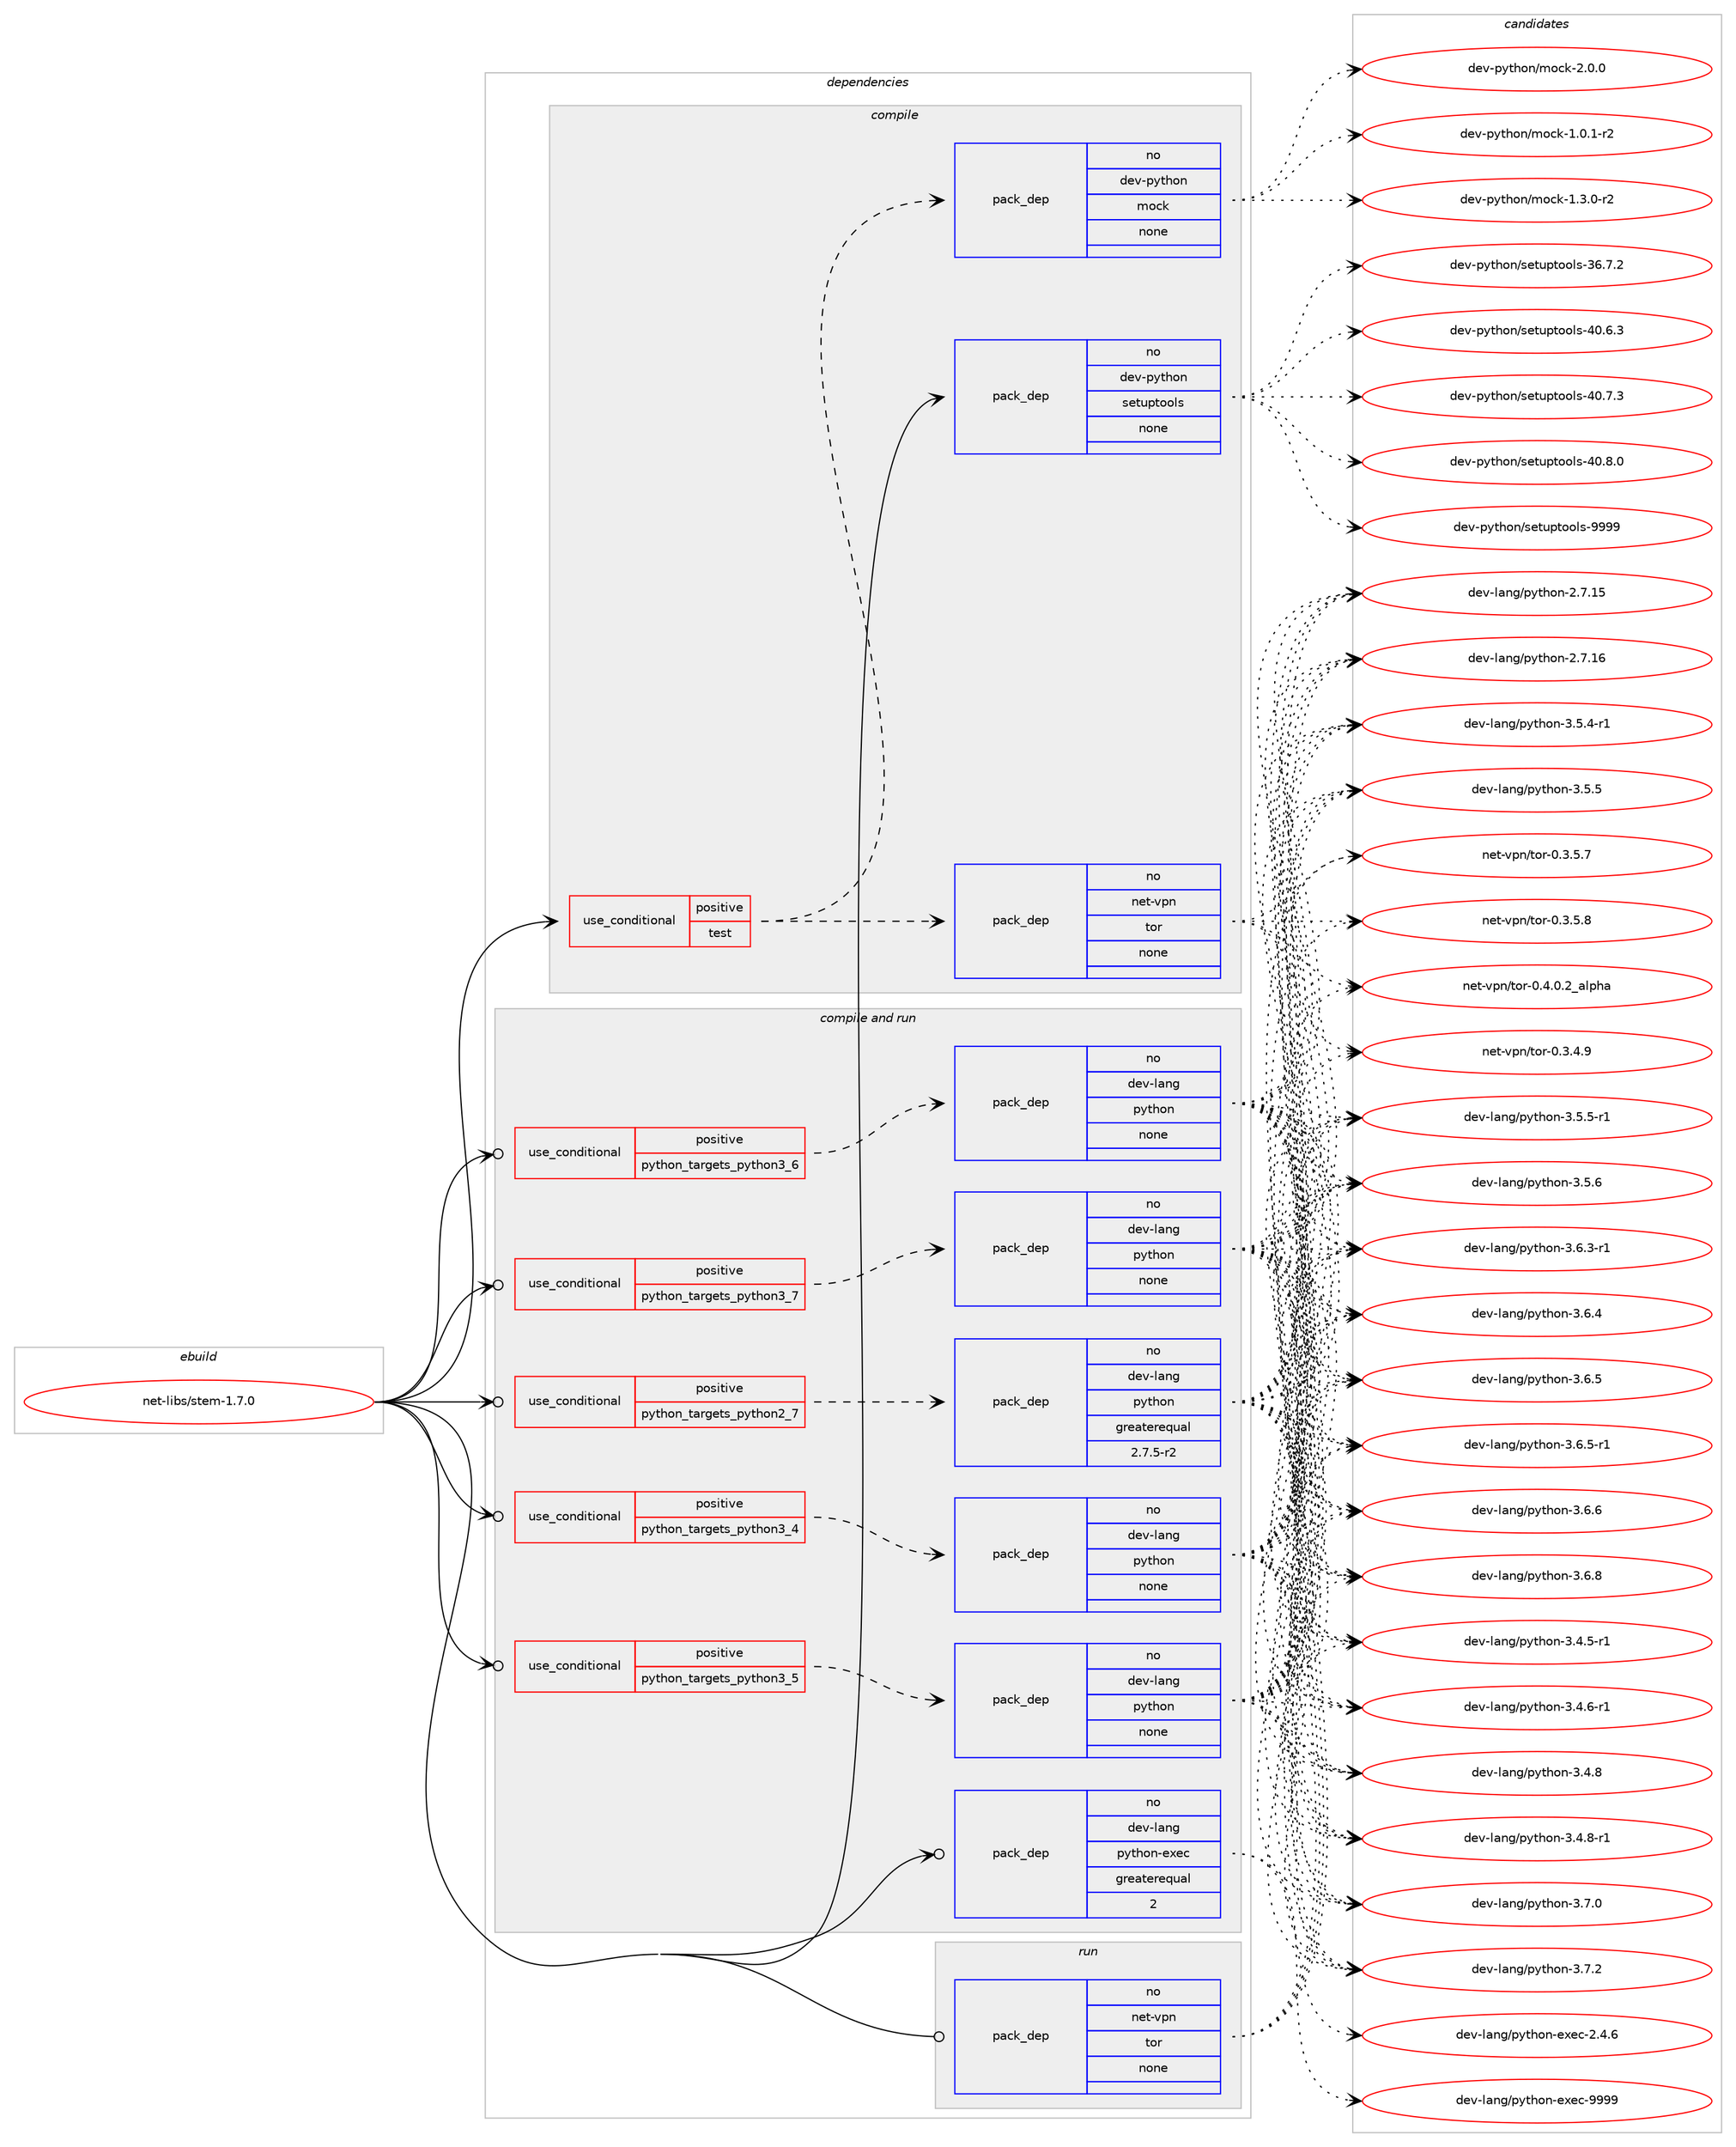 digraph prolog {

# *************
# Graph options
# *************

newrank=true;
concentrate=true;
compound=true;
graph [rankdir=LR,fontname=Helvetica,fontsize=10,ranksep=1.5];#, ranksep=2.5, nodesep=0.2];
edge  [arrowhead=vee];
node  [fontname=Helvetica,fontsize=10];

# **********
# The ebuild
# **********

subgraph cluster_leftcol {
color=gray;
rank=same;
label=<<i>ebuild</i>>;
id [label="net-libs/stem-1.7.0", color=red, width=4, href="../net-libs/stem-1.7.0.svg"];
}

# ****************
# The dependencies
# ****************

subgraph cluster_midcol {
color=gray;
label=<<i>dependencies</i>>;
subgraph cluster_compile {
fillcolor="#eeeeee";
style=filled;
label=<<i>compile</i>>;
subgraph cond446828 {
dependency1662100 [label=<<TABLE BORDER="0" CELLBORDER="1" CELLSPACING="0" CELLPADDING="4"><TR><TD ROWSPAN="3" CELLPADDING="10">use_conditional</TD></TR><TR><TD>positive</TD></TR><TR><TD>test</TD></TR></TABLE>>, shape=none, color=red];
subgraph pack1188277 {
dependency1662101 [label=<<TABLE BORDER="0" CELLBORDER="1" CELLSPACING="0" CELLPADDING="4" WIDTH="220"><TR><TD ROWSPAN="6" CELLPADDING="30">pack_dep</TD></TR><TR><TD WIDTH="110">no</TD></TR><TR><TD>dev-python</TD></TR><TR><TD>mock</TD></TR><TR><TD>none</TD></TR><TR><TD></TD></TR></TABLE>>, shape=none, color=blue];
}
dependency1662100:e -> dependency1662101:w [weight=20,style="dashed",arrowhead="vee"];
subgraph pack1188278 {
dependency1662102 [label=<<TABLE BORDER="0" CELLBORDER="1" CELLSPACING="0" CELLPADDING="4" WIDTH="220"><TR><TD ROWSPAN="6" CELLPADDING="30">pack_dep</TD></TR><TR><TD WIDTH="110">no</TD></TR><TR><TD>net-vpn</TD></TR><TR><TD>tor</TD></TR><TR><TD>none</TD></TR><TR><TD></TD></TR></TABLE>>, shape=none, color=blue];
}
dependency1662100:e -> dependency1662102:w [weight=20,style="dashed",arrowhead="vee"];
}
id:e -> dependency1662100:w [weight=20,style="solid",arrowhead="vee"];
subgraph pack1188279 {
dependency1662103 [label=<<TABLE BORDER="0" CELLBORDER="1" CELLSPACING="0" CELLPADDING="4" WIDTH="220"><TR><TD ROWSPAN="6" CELLPADDING="30">pack_dep</TD></TR><TR><TD WIDTH="110">no</TD></TR><TR><TD>dev-python</TD></TR><TR><TD>setuptools</TD></TR><TR><TD>none</TD></TR><TR><TD></TD></TR></TABLE>>, shape=none, color=blue];
}
id:e -> dependency1662103:w [weight=20,style="solid",arrowhead="vee"];
}
subgraph cluster_compileandrun {
fillcolor="#eeeeee";
style=filled;
label=<<i>compile and run</i>>;
subgraph cond446829 {
dependency1662104 [label=<<TABLE BORDER="0" CELLBORDER="1" CELLSPACING="0" CELLPADDING="4"><TR><TD ROWSPAN="3" CELLPADDING="10">use_conditional</TD></TR><TR><TD>positive</TD></TR><TR><TD>python_targets_python2_7</TD></TR></TABLE>>, shape=none, color=red];
subgraph pack1188280 {
dependency1662105 [label=<<TABLE BORDER="0" CELLBORDER="1" CELLSPACING="0" CELLPADDING="4" WIDTH="220"><TR><TD ROWSPAN="6" CELLPADDING="30">pack_dep</TD></TR><TR><TD WIDTH="110">no</TD></TR><TR><TD>dev-lang</TD></TR><TR><TD>python</TD></TR><TR><TD>greaterequal</TD></TR><TR><TD>2.7.5-r2</TD></TR></TABLE>>, shape=none, color=blue];
}
dependency1662104:e -> dependency1662105:w [weight=20,style="dashed",arrowhead="vee"];
}
id:e -> dependency1662104:w [weight=20,style="solid",arrowhead="odotvee"];
subgraph cond446830 {
dependency1662106 [label=<<TABLE BORDER="0" CELLBORDER="1" CELLSPACING="0" CELLPADDING="4"><TR><TD ROWSPAN="3" CELLPADDING="10">use_conditional</TD></TR><TR><TD>positive</TD></TR><TR><TD>python_targets_python3_4</TD></TR></TABLE>>, shape=none, color=red];
subgraph pack1188281 {
dependency1662107 [label=<<TABLE BORDER="0" CELLBORDER="1" CELLSPACING="0" CELLPADDING="4" WIDTH="220"><TR><TD ROWSPAN="6" CELLPADDING="30">pack_dep</TD></TR><TR><TD WIDTH="110">no</TD></TR><TR><TD>dev-lang</TD></TR><TR><TD>python</TD></TR><TR><TD>none</TD></TR><TR><TD></TD></TR></TABLE>>, shape=none, color=blue];
}
dependency1662106:e -> dependency1662107:w [weight=20,style="dashed",arrowhead="vee"];
}
id:e -> dependency1662106:w [weight=20,style="solid",arrowhead="odotvee"];
subgraph cond446831 {
dependency1662108 [label=<<TABLE BORDER="0" CELLBORDER="1" CELLSPACING="0" CELLPADDING="4"><TR><TD ROWSPAN="3" CELLPADDING="10">use_conditional</TD></TR><TR><TD>positive</TD></TR><TR><TD>python_targets_python3_5</TD></TR></TABLE>>, shape=none, color=red];
subgraph pack1188282 {
dependency1662109 [label=<<TABLE BORDER="0" CELLBORDER="1" CELLSPACING="0" CELLPADDING="4" WIDTH="220"><TR><TD ROWSPAN="6" CELLPADDING="30">pack_dep</TD></TR><TR><TD WIDTH="110">no</TD></TR><TR><TD>dev-lang</TD></TR><TR><TD>python</TD></TR><TR><TD>none</TD></TR><TR><TD></TD></TR></TABLE>>, shape=none, color=blue];
}
dependency1662108:e -> dependency1662109:w [weight=20,style="dashed",arrowhead="vee"];
}
id:e -> dependency1662108:w [weight=20,style="solid",arrowhead="odotvee"];
subgraph cond446832 {
dependency1662110 [label=<<TABLE BORDER="0" CELLBORDER="1" CELLSPACING="0" CELLPADDING="4"><TR><TD ROWSPAN="3" CELLPADDING="10">use_conditional</TD></TR><TR><TD>positive</TD></TR><TR><TD>python_targets_python3_6</TD></TR></TABLE>>, shape=none, color=red];
subgraph pack1188283 {
dependency1662111 [label=<<TABLE BORDER="0" CELLBORDER="1" CELLSPACING="0" CELLPADDING="4" WIDTH="220"><TR><TD ROWSPAN="6" CELLPADDING="30">pack_dep</TD></TR><TR><TD WIDTH="110">no</TD></TR><TR><TD>dev-lang</TD></TR><TR><TD>python</TD></TR><TR><TD>none</TD></TR><TR><TD></TD></TR></TABLE>>, shape=none, color=blue];
}
dependency1662110:e -> dependency1662111:w [weight=20,style="dashed",arrowhead="vee"];
}
id:e -> dependency1662110:w [weight=20,style="solid",arrowhead="odotvee"];
subgraph cond446833 {
dependency1662112 [label=<<TABLE BORDER="0" CELLBORDER="1" CELLSPACING="0" CELLPADDING="4"><TR><TD ROWSPAN="3" CELLPADDING="10">use_conditional</TD></TR><TR><TD>positive</TD></TR><TR><TD>python_targets_python3_7</TD></TR></TABLE>>, shape=none, color=red];
subgraph pack1188284 {
dependency1662113 [label=<<TABLE BORDER="0" CELLBORDER="1" CELLSPACING="0" CELLPADDING="4" WIDTH="220"><TR><TD ROWSPAN="6" CELLPADDING="30">pack_dep</TD></TR><TR><TD WIDTH="110">no</TD></TR><TR><TD>dev-lang</TD></TR><TR><TD>python</TD></TR><TR><TD>none</TD></TR><TR><TD></TD></TR></TABLE>>, shape=none, color=blue];
}
dependency1662112:e -> dependency1662113:w [weight=20,style="dashed",arrowhead="vee"];
}
id:e -> dependency1662112:w [weight=20,style="solid",arrowhead="odotvee"];
subgraph pack1188285 {
dependency1662114 [label=<<TABLE BORDER="0" CELLBORDER="1" CELLSPACING="0" CELLPADDING="4" WIDTH="220"><TR><TD ROWSPAN="6" CELLPADDING="30">pack_dep</TD></TR><TR><TD WIDTH="110">no</TD></TR><TR><TD>dev-lang</TD></TR><TR><TD>python-exec</TD></TR><TR><TD>greaterequal</TD></TR><TR><TD>2</TD></TR></TABLE>>, shape=none, color=blue];
}
id:e -> dependency1662114:w [weight=20,style="solid",arrowhead="odotvee"];
}
subgraph cluster_run {
fillcolor="#eeeeee";
style=filled;
label=<<i>run</i>>;
subgraph pack1188286 {
dependency1662115 [label=<<TABLE BORDER="0" CELLBORDER="1" CELLSPACING="0" CELLPADDING="4" WIDTH="220"><TR><TD ROWSPAN="6" CELLPADDING="30">pack_dep</TD></TR><TR><TD WIDTH="110">no</TD></TR><TR><TD>net-vpn</TD></TR><TR><TD>tor</TD></TR><TR><TD>none</TD></TR><TR><TD></TD></TR></TABLE>>, shape=none, color=blue];
}
id:e -> dependency1662115:w [weight=20,style="solid",arrowhead="odot"];
}
}

# **************
# The candidates
# **************

subgraph cluster_choices {
rank=same;
color=gray;
label=<<i>candidates</i>>;

subgraph choice1188277 {
color=black;
nodesep=1;
choice1001011184511212111610411111047109111991074549464846494511450 [label="dev-python/mock-1.0.1-r2", color=red, width=4,href="../dev-python/mock-1.0.1-r2.svg"];
choice1001011184511212111610411111047109111991074549465146484511450 [label="dev-python/mock-1.3.0-r2", color=red, width=4,href="../dev-python/mock-1.3.0-r2.svg"];
choice100101118451121211161041111104710911199107455046484648 [label="dev-python/mock-2.0.0", color=red, width=4,href="../dev-python/mock-2.0.0.svg"];
dependency1662101:e -> choice1001011184511212111610411111047109111991074549464846494511450:w [style=dotted,weight="100"];
dependency1662101:e -> choice1001011184511212111610411111047109111991074549465146484511450:w [style=dotted,weight="100"];
dependency1662101:e -> choice100101118451121211161041111104710911199107455046484648:w [style=dotted,weight="100"];
}
subgraph choice1188278 {
color=black;
nodesep=1;
choice11010111645118112110471161111144548465146524657 [label="net-vpn/tor-0.3.4.9", color=red, width=4,href="../net-vpn/tor-0.3.4.9.svg"];
choice11010111645118112110471161111144548465146534655 [label="net-vpn/tor-0.3.5.7", color=red, width=4,href="../net-vpn/tor-0.3.5.7.svg"];
choice11010111645118112110471161111144548465146534656 [label="net-vpn/tor-0.3.5.8", color=red, width=4,href="../net-vpn/tor-0.3.5.8.svg"];
choice11010111645118112110471161111144548465246484650959710811210497 [label="net-vpn/tor-0.4.0.2_alpha", color=red, width=4,href="../net-vpn/tor-0.4.0.2_alpha.svg"];
dependency1662102:e -> choice11010111645118112110471161111144548465146524657:w [style=dotted,weight="100"];
dependency1662102:e -> choice11010111645118112110471161111144548465146534655:w [style=dotted,weight="100"];
dependency1662102:e -> choice11010111645118112110471161111144548465146534656:w [style=dotted,weight="100"];
dependency1662102:e -> choice11010111645118112110471161111144548465246484650959710811210497:w [style=dotted,weight="100"];
}
subgraph choice1188279 {
color=black;
nodesep=1;
choice100101118451121211161041111104711510111611711211611111110811545515446554650 [label="dev-python/setuptools-36.7.2", color=red, width=4,href="../dev-python/setuptools-36.7.2.svg"];
choice100101118451121211161041111104711510111611711211611111110811545524846544651 [label="dev-python/setuptools-40.6.3", color=red, width=4,href="../dev-python/setuptools-40.6.3.svg"];
choice100101118451121211161041111104711510111611711211611111110811545524846554651 [label="dev-python/setuptools-40.7.3", color=red, width=4,href="../dev-python/setuptools-40.7.3.svg"];
choice100101118451121211161041111104711510111611711211611111110811545524846564648 [label="dev-python/setuptools-40.8.0", color=red, width=4,href="../dev-python/setuptools-40.8.0.svg"];
choice10010111845112121116104111110471151011161171121161111111081154557575757 [label="dev-python/setuptools-9999", color=red, width=4,href="../dev-python/setuptools-9999.svg"];
dependency1662103:e -> choice100101118451121211161041111104711510111611711211611111110811545515446554650:w [style=dotted,weight="100"];
dependency1662103:e -> choice100101118451121211161041111104711510111611711211611111110811545524846544651:w [style=dotted,weight="100"];
dependency1662103:e -> choice100101118451121211161041111104711510111611711211611111110811545524846554651:w [style=dotted,weight="100"];
dependency1662103:e -> choice100101118451121211161041111104711510111611711211611111110811545524846564648:w [style=dotted,weight="100"];
dependency1662103:e -> choice10010111845112121116104111110471151011161171121161111111081154557575757:w [style=dotted,weight="100"];
}
subgraph choice1188280 {
color=black;
nodesep=1;
choice10010111845108971101034711212111610411111045504655464953 [label="dev-lang/python-2.7.15", color=red, width=4,href="../dev-lang/python-2.7.15.svg"];
choice10010111845108971101034711212111610411111045504655464954 [label="dev-lang/python-2.7.16", color=red, width=4,href="../dev-lang/python-2.7.16.svg"];
choice1001011184510897110103471121211161041111104551465246534511449 [label="dev-lang/python-3.4.5-r1", color=red, width=4,href="../dev-lang/python-3.4.5-r1.svg"];
choice1001011184510897110103471121211161041111104551465246544511449 [label="dev-lang/python-3.4.6-r1", color=red, width=4,href="../dev-lang/python-3.4.6-r1.svg"];
choice100101118451089711010347112121116104111110455146524656 [label="dev-lang/python-3.4.8", color=red, width=4,href="../dev-lang/python-3.4.8.svg"];
choice1001011184510897110103471121211161041111104551465246564511449 [label="dev-lang/python-3.4.8-r1", color=red, width=4,href="../dev-lang/python-3.4.8-r1.svg"];
choice1001011184510897110103471121211161041111104551465346524511449 [label="dev-lang/python-3.5.4-r1", color=red, width=4,href="../dev-lang/python-3.5.4-r1.svg"];
choice100101118451089711010347112121116104111110455146534653 [label="dev-lang/python-3.5.5", color=red, width=4,href="../dev-lang/python-3.5.5.svg"];
choice1001011184510897110103471121211161041111104551465346534511449 [label="dev-lang/python-3.5.5-r1", color=red, width=4,href="../dev-lang/python-3.5.5-r1.svg"];
choice100101118451089711010347112121116104111110455146534654 [label="dev-lang/python-3.5.6", color=red, width=4,href="../dev-lang/python-3.5.6.svg"];
choice1001011184510897110103471121211161041111104551465446514511449 [label="dev-lang/python-3.6.3-r1", color=red, width=4,href="../dev-lang/python-3.6.3-r1.svg"];
choice100101118451089711010347112121116104111110455146544652 [label="dev-lang/python-3.6.4", color=red, width=4,href="../dev-lang/python-3.6.4.svg"];
choice100101118451089711010347112121116104111110455146544653 [label="dev-lang/python-3.6.5", color=red, width=4,href="../dev-lang/python-3.6.5.svg"];
choice1001011184510897110103471121211161041111104551465446534511449 [label="dev-lang/python-3.6.5-r1", color=red, width=4,href="../dev-lang/python-3.6.5-r1.svg"];
choice100101118451089711010347112121116104111110455146544654 [label="dev-lang/python-3.6.6", color=red, width=4,href="../dev-lang/python-3.6.6.svg"];
choice100101118451089711010347112121116104111110455146544656 [label="dev-lang/python-3.6.8", color=red, width=4,href="../dev-lang/python-3.6.8.svg"];
choice100101118451089711010347112121116104111110455146554648 [label="dev-lang/python-3.7.0", color=red, width=4,href="../dev-lang/python-3.7.0.svg"];
choice100101118451089711010347112121116104111110455146554650 [label="dev-lang/python-3.7.2", color=red, width=4,href="../dev-lang/python-3.7.2.svg"];
dependency1662105:e -> choice10010111845108971101034711212111610411111045504655464953:w [style=dotted,weight="100"];
dependency1662105:e -> choice10010111845108971101034711212111610411111045504655464954:w [style=dotted,weight="100"];
dependency1662105:e -> choice1001011184510897110103471121211161041111104551465246534511449:w [style=dotted,weight="100"];
dependency1662105:e -> choice1001011184510897110103471121211161041111104551465246544511449:w [style=dotted,weight="100"];
dependency1662105:e -> choice100101118451089711010347112121116104111110455146524656:w [style=dotted,weight="100"];
dependency1662105:e -> choice1001011184510897110103471121211161041111104551465246564511449:w [style=dotted,weight="100"];
dependency1662105:e -> choice1001011184510897110103471121211161041111104551465346524511449:w [style=dotted,weight="100"];
dependency1662105:e -> choice100101118451089711010347112121116104111110455146534653:w [style=dotted,weight="100"];
dependency1662105:e -> choice1001011184510897110103471121211161041111104551465346534511449:w [style=dotted,weight="100"];
dependency1662105:e -> choice100101118451089711010347112121116104111110455146534654:w [style=dotted,weight="100"];
dependency1662105:e -> choice1001011184510897110103471121211161041111104551465446514511449:w [style=dotted,weight="100"];
dependency1662105:e -> choice100101118451089711010347112121116104111110455146544652:w [style=dotted,weight="100"];
dependency1662105:e -> choice100101118451089711010347112121116104111110455146544653:w [style=dotted,weight="100"];
dependency1662105:e -> choice1001011184510897110103471121211161041111104551465446534511449:w [style=dotted,weight="100"];
dependency1662105:e -> choice100101118451089711010347112121116104111110455146544654:w [style=dotted,weight="100"];
dependency1662105:e -> choice100101118451089711010347112121116104111110455146544656:w [style=dotted,weight="100"];
dependency1662105:e -> choice100101118451089711010347112121116104111110455146554648:w [style=dotted,weight="100"];
dependency1662105:e -> choice100101118451089711010347112121116104111110455146554650:w [style=dotted,weight="100"];
}
subgraph choice1188281 {
color=black;
nodesep=1;
choice10010111845108971101034711212111610411111045504655464953 [label="dev-lang/python-2.7.15", color=red, width=4,href="../dev-lang/python-2.7.15.svg"];
choice10010111845108971101034711212111610411111045504655464954 [label="dev-lang/python-2.7.16", color=red, width=4,href="../dev-lang/python-2.7.16.svg"];
choice1001011184510897110103471121211161041111104551465246534511449 [label="dev-lang/python-3.4.5-r1", color=red, width=4,href="../dev-lang/python-3.4.5-r1.svg"];
choice1001011184510897110103471121211161041111104551465246544511449 [label="dev-lang/python-3.4.6-r1", color=red, width=4,href="../dev-lang/python-3.4.6-r1.svg"];
choice100101118451089711010347112121116104111110455146524656 [label="dev-lang/python-3.4.8", color=red, width=4,href="../dev-lang/python-3.4.8.svg"];
choice1001011184510897110103471121211161041111104551465246564511449 [label="dev-lang/python-3.4.8-r1", color=red, width=4,href="../dev-lang/python-3.4.8-r1.svg"];
choice1001011184510897110103471121211161041111104551465346524511449 [label="dev-lang/python-3.5.4-r1", color=red, width=4,href="../dev-lang/python-3.5.4-r1.svg"];
choice100101118451089711010347112121116104111110455146534653 [label="dev-lang/python-3.5.5", color=red, width=4,href="../dev-lang/python-3.5.5.svg"];
choice1001011184510897110103471121211161041111104551465346534511449 [label="dev-lang/python-3.5.5-r1", color=red, width=4,href="../dev-lang/python-3.5.5-r1.svg"];
choice100101118451089711010347112121116104111110455146534654 [label="dev-lang/python-3.5.6", color=red, width=4,href="../dev-lang/python-3.5.6.svg"];
choice1001011184510897110103471121211161041111104551465446514511449 [label="dev-lang/python-3.6.3-r1", color=red, width=4,href="../dev-lang/python-3.6.3-r1.svg"];
choice100101118451089711010347112121116104111110455146544652 [label="dev-lang/python-3.6.4", color=red, width=4,href="../dev-lang/python-3.6.4.svg"];
choice100101118451089711010347112121116104111110455146544653 [label="dev-lang/python-3.6.5", color=red, width=4,href="../dev-lang/python-3.6.5.svg"];
choice1001011184510897110103471121211161041111104551465446534511449 [label="dev-lang/python-3.6.5-r1", color=red, width=4,href="../dev-lang/python-3.6.5-r1.svg"];
choice100101118451089711010347112121116104111110455146544654 [label="dev-lang/python-3.6.6", color=red, width=4,href="../dev-lang/python-3.6.6.svg"];
choice100101118451089711010347112121116104111110455146544656 [label="dev-lang/python-3.6.8", color=red, width=4,href="../dev-lang/python-3.6.8.svg"];
choice100101118451089711010347112121116104111110455146554648 [label="dev-lang/python-3.7.0", color=red, width=4,href="../dev-lang/python-3.7.0.svg"];
choice100101118451089711010347112121116104111110455146554650 [label="dev-lang/python-3.7.2", color=red, width=4,href="../dev-lang/python-3.7.2.svg"];
dependency1662107:e -> choice10010111845108971101034711212111610411111045504655464953:w [style=dotted,weight="100"];
dependency1662107:e -> choice10010111845108971101034711212111610411111045504655464954:w [style=dotted,weight="100"];
dependency1662107:e -> choice1001011184510897110103471121211161041111104551465246534511449:w [style=dotted,weight="100"];
dependency1662107:e -> choice1001011184510897110103471121211161041111104551465246544511449:w [style=dotted,weight="100"];
dependency1662107:e -> choice100101118451089711010347112121116104111110455146524656:w [style=dotted,weight="100"];
dependency1662107:e -> choice1001011184510897110103471121211161041111104551465246564511449:w [style=dotted,weight="100"];
dependency1662107:e -> choice1001011184510897110103471121211161041111104551465346524511449:w [style=dotted,weight="100"];
dependency1662107:e -> choice100101118451089711010347112121116104111110455146534653:w [style=dotted,weight="100"];
dependency1662107:e -> choice1001011184510897110103471121211161041111104551465346534511449:w [style=dotted,weight="100"];
dependency1662107:e -> choice100101118451089711010347112121116104111110455146534654:w [style=dotted,weight="100"];
dependency1662107:e -> choice1001011184510897110103471121211161041111104551465446514511449:w [style=dotted,weight="100"];
dependency1662107:e -> choice100101118451089711010347112121116104111110455146544652:w [style=dotted,weight="100"];
dependency1662107:e -> choice100101118451089711010347112121116104111110455146544653:w [style=dotted,weight="100"];
dependency1662107:e -> choice1001011184510897110103471121211161041111104551465446534511449:w [style=dotted,weight="100"];
dependency1662107:e -> choice100101118451089711010347112121116104111110455146544654:w [style=dotted,weight="100"];
dependency1662107:e -> choice100101118451089711010347112121116104111110455146544656:w [style=dotted,weight="100"];
dependency1662107:e -> choice100101118451089711010347112121116104111110455146554648:w [style=dotted,weight="100"];
dependency1662107:e -> choice100101118451089711010347112121116104111110455146554650:w [style=dotted,weight="100"];
}
subgraph choice1188282 {
color=black;
nodesep=1;
choice10010111845108971101034711212111610411111045504655464953 [label="dev-lang/python-2.7.15", color=red, width=4,href="../dev-lang/python-2.7.15.svg"];
choice10010111845108971101034711212111610411111045504655464954 [label="dev-lang/python-2.7.16", color=red, width=4,href="../dev-lang/python-2.7.16.svg"];
choice1001011184510897110103471121211161041111104551465246534511449 [label="dev-lang/python-3.4.5-r1", color=red, width=4,href="../dev-lang/python-3.4.5-r1.svg"];
choice1001011184510897110103471121211161041111104551465246544511449 [label="dev-lang/python-3.4.6-r1", color=red, width=4,href="../dev-lang/python-3.4.6-r1.svg"];
choice100101118451089711010347112121116104111110455146524656 [label="dev-lang/python-3.4.8", color=red, width=4,href="../dev-lang/python-3.4.8.svg"];
choice1001011184510897110103471121211161041111104551465246564511449 [label="dev-lang/python-3.4.8-r1", color=red, width=4,href="../dev-lang/python-3.4.8-r1.svg"];
choice1001011184510897110103471121211161041111104551465346524511449 [label="dev-lang/python-3.5.4-r1", color=red, width=4,href="../dev-lang/python-3.5.4-r1.svg"];
choice100101118451089711010347112121116104111110455146534653 [label="dev-lang/python-3.5.5", color=red, width=4,href="../dev-lang/python-3.5.5.svg"];
choice1001011184510897110103471121211161041111104551465346534511449 [label="dev-lang/python-3.5.5-r1", color=red, width=4,href="../dev-lang/python-3.5.5-r1.svg"];
choice100101118451089711010347112121116104111110455146534654 [label="dev-lang/python-3.5.6", color=red, width=4,href="../dev-lang/python-3.5.6.svg"];
choice1001011184510897110103471121211161041111104551465446514511449 [label="dev-lang/python-3.6.3-r1", color=red, width=4,href="../dev-lang/python-3.6.3-r1.svg"];
choice100101118451089711010347112121116104111110455146544652 [label="dev-lang/python-3.6.4", color=red, width=4,href="../dev-lang/python-3.6.4.svg"];
choice100101118451089711010347112121116104111110455146544653 [label="dev-lang/python-3.6.5", color=red, width=4,href="../dev-lang/python-3.6.5.svg"];
choice1001011184510897110103471121211161041111104551465446534511449 [label="dev-lang/python-3.6.5-r1", color=red, width=4,href="../dev-lang/python-3.6.5-r1.svg"];
choice100101118451089711010347112121116104111110455146544654 [label="dev-lang/python-3.6.6", color=red, width=4,href="../dev-lang/python-3.6.6.svg"];
choice100101118451089711010347112121116104111110455146544656 [label="dev-lang/python-3.6.8", color=red, width=4,href="../dev-lang/python-3.6.8.svg"];
choice100101118451089711010347112121116104111110455146554648 [label="dev-lang/python-3.7.0", color=red, width=4,href="../dev-lang/python-3.7.0.svg"];
choice100101118451089711010347112121116104111110455146554650 [label="dev-lang/python-3.7.2", color=red, width=4,href="../dev-lang/python-3.7.2.svg"];
dependency1662109:e -> choice10010111845108971101034711212111610411111045504655464953:w [style=dotted,weight="100"];
dependency1662109:e -> choice10010111845108971101034711212111610411111045504655464954:w [style=dotted,weight="100"];
dependency1662109:e -> choice1001011184510897110103471121211161041111104551465246534511449:w [style=dotted,weight="100"];
dependency1662109:e -> choice1001011184510897110103471121211161041111104551465246544511449:w [style=dotted,weight="100"];
dependency1662109:e -> choice100101118451089711010347112121116104111110455146524656:w [style=dotted,weight="100"];
dependency1662109:e -> choice1001011184510897110103471121211161041111104551465246564511449:w [style=dotted,weight="100"];
dependency1662109:e -> choice1001011184510897110103471121211161041111104551465346524511449:w [style=dotted,weight="100"];
dependency1662109:e -> choice100101118451089711010347112121116104111110455146534653:w [style=dotted,weight="100"];
dependency1662109:e -> choice1001011184510897110103471121211161041111104551465346534511449:w [style=dotted,weight="100"];
dependency1662109:e -> choice100101118451089711010347112121116104111110455146534654:w [style=dotted,weight="100"];
dependency1662109:e -> choice1001011184510897110103471121211161041111104551465446514511449:w [style=dotted,weight="100"];
dependency1662109:e -> choice100101118451089711010347112121116104111110455146544652:w [style=dotted,weight="100"];
dependency1662109:e -> choice100101118451089711010347112121116104111110455146544653:w [style=dotted,weight="100"];
dependency1662109:e -> choice1001011184510897110103471121211161041111104551465446534511449:w [style=dotted,weight="100"];
dependency1662109:e -> choice100101118451089711010347112121116104111110455146544654:w [style=dotted,weight="100"];
dependency1662109:e -> choice100101118451089711010347112121116104111110455146544656:w [style=dotted,weight="100"];
dependency1662109:e -> choice100101118451089711010347112121116104111110455146554648:w [style=dotted,weight="100"];
dependency1662109:e -> choice100101118451089711010347112121116104111110455146554650:w [style=dotted,weight="100"];
}
subgraph choice1188283 {
color=black;
nodesep=1;
choice10010111845108971101034711212111610411111045504655464953 [label="dev-lang/python-2.7.15", color=red, width=4,href="../dev-lang/python-2.7.15.svg"];
choice10010111845108971101034711212111610411111045504655464954 [label="dev-lang/python-2.7.16", color=red, width=4,href="../dev-lang/python-2.7.16.svg"];
choice1001011184510897110103471121211161041111104551465246534511449 [label="dev-lang/python-3.4.5-r1", color=red, width=4,href="../dev-lang/python-3.4.5-r1.svg"];
choice1001011184510897110103471121211161041111104551465246544511449 [label="dev-lang/python-3.4.6-r1", color=red, width=4,href="../dev-lang/python-3.4.6-r1.svg"];
choice100101118451089711010347112121116104111110455146524656 [label="dev-lang/python-3.4.8", color=red, width=4,href="../dev-lang/python-3.4.8.svg"];
choice1001011184510897110103471121211161041111104551465246564511449 [label="dev-lang/python-3.4.8-r1", color=red, width=4,href="../dev-lang/python-3.4.8-r1.svg"];
choice1001011184510897110103471121211161041111104551465346524511449 [label="dev-lang/python-3.5.4-r1", color=red, width=4,href="../dev-lang/python-3.5.4-r1.svg"];
choice100101118451089711010347112121116104111110455146534653 [label="dev-lang/python-3.5.5", color=red, width=4,href="../dev-lang/python-3.5.5.svg"];
choice1001011184510897110103471121211161041111104551465346534511449 [label="dev-lang/python-3.5.5-r1", color=red, width=4,href="../dev-lang/python-3.5.5-r1.svg"];
choice100101118451089711010347112121116104111110455146534654 [label="dev-lang/python-3.5.6", color=red, width=4,href="../dev-lang/python-3.5.6.svg"];
choice1001011184510897110103471121211161041111104551465446514511449 [label="dev-lang/python-3.6.3-r1", color=red, width=4,href="../dev-lang/python-3.6.3-r1.svg"];
choice100101118451089711010347112121116104111110455146544652 [label="dev-lang/python-3.6.4", color=red, width=4,href="../dev-lang/python-3.6.4.svg"];
choice100101118451089711010347112121116104111110455146544653 [label="dev-lang/python-3.6.5", color=red, width=4,href="../dev-lang/python-3.6.5.svg"];
choice1001011184510897110103471121211161041111104551465446534511449 [label="dev-lang/python-3.6.5-r1", color=red, width=4,href="../dev-lang/python-3.6.5-r1.svg"];
choice100101118451089711010347112121116104111110455146544654 [label="dev-lang/python-3.6.6", color=red, width=4,href="../dev-lang/python-3.6.6.svg"];
choice100101118451089711010347112121116104111110455146544656 [label="dev-lang/python-3.6.8", color=red, width=4,href="../dev-lang/python-3.6.8.svg"];
choice100101118451089711010347112121116104111110455146554648 [label="dev-lang/python-3.7.0", color=red, width=4,href="../dev-lang/python-3.7.0.svg"];
choice100101118451089711010347112121116104111110455146554650 [label="dev-lang/python-3.7.2", color=red, width=4,href="../dev-lang/python-3.7.2.svg"];
dependency1662111:e -> choice10010111845108971101034711212111610411111045504655464953:w [style=dotted,weight="100"];
dependency1662111:e -> choice10010111845108971101034711212111610411111045504655464954:w [style=dotted,weight="100"];
dependency1662111:e -> choice1001011184510897110103471121211161041111104551465246534511449:w [style=dotted,weight="100"];
dependency1662111:e -> choice1001011184510897110103471121211161041111104551465246544511449:w [style=dotted,weight="100"];
dependency1662111:e -> choice100101118451089711010347112121116104111110455146524656:w [style=dotted,weight="100"];
dependency1662111:e -> choice1001011184510897110103471121211161041111104551465246564511449:w [style=dotted,weight="100"];
dependency1662111:e -> choice1001011184510897110103471121211161041111104551465346524511449:w [style=dotted,weight="100"];
dependency1662111:e -> choice100101118451089711010347112121116104111110455146534653:w [style=dotted,weight="100"];
dependency1662111:e -> choice1001011184510897110103471121211161041111104551465346534511449:w [style=dotted,weight="100"];
dependency1662111:e -> choice100101118451089711010347112121116104111110455146534654:w [style=dotted,weight="100"];
dependency1662111:e -> choice1001011184510897110103471121211161041111104551465446514511449:w [style=dotted,weight="100"];
dependency1662111:e -> choice100101118451089711010347112121116104111110455146544652:w [style=dotted,weight="100"];
dependency1662111:e -> choice100101118451089711010347112121116104111110455146544653:w [style=dotted,weight="100"];
dependency1662111:e -> choice1001011184510897110103471121211161041111104551465446534511449:w [style=dotted,weight="100"];
dependency1662111:e -> choice100101118451089711010347112121116104111110455146544654:w [style=dotted,weight="100"];
dependency1662111:e -> choice100101118451089711010347112121116104111110455146544656:w [style=dotted,weight="100"];
dependency1662111:e -> choice100101118451089711010347112121116104111110455146554648:w [style=dotted,weight="100"];
dependency1662111:e -> choice100101118451089711010347112121116104111110455146554650:w [style=dotted,weight="100"];
}
subgraph choice1188284 {
color=black;
nodesep=1;
choice10010111845108971101034711212111610411111045504655464953 [label="dev-lang/python-2.7.15", color=red, width=4,href="../dev-lang/python-2.7.15.svg"];
choice10010111845108971101034711212111610411111045504655464954 [label="dev-lang/python-2.7.16", color=red, width=4,href="../dev-lang/python-2.7.16.svg"];
choice1001011184510897110103471121211161041111104551465246534511449 [label="dev-lang/python-3.4.5-r1", color=red, width=4,href="../dev-lang/python-3.4.5-r1.svg"];
choice1001011184510897110103471121211161041111104551465246544511449 [label="dev-lang/python-3.4.6-r1", color=red, width=4,href="../dev-lang/python-3.4.6-r1.svg"];
choice100101118451089711010347112121116104111110455146524656 [label="dev-lang/python-3.4.8", color=red, width=4,href="../dev-lang/python-3.4.8.svg"];
choice1001011184510897110103471121211161041111104551465246564511449 [label="dev-lang/python-3.4.8-r1", color=red, width=4,href="../dev-lang/python-3.4.8-r1.svg"];
choice1001011184510897110103471121211161041111104551465346524511449 [label="dev-lang/python-3.5.4-r1", color=red, width=4,href="../dev-lang/python-3.5.4-r1.svg"];
choice100101118451089711010347112121116104111110455146534653 [label="dev-lang/python-3.5.5", color=red, width=4,href="../dev-lang/python-3.5.5.svg"];
choice1001011184510897110103471121211161041111104551465346534511449 [label="dev-lang/python-3.5.5-r1", color=red, width=4,href="../dev-lang/python-3.5.5-r1.svg"];
choice100101118451089711010347112121116104111110455146534654 [label="dev-lang/python-3.5.6", color=red, width=4,href="../dev-lang/python-3.5.6.svg"];
choice1001011184510897110103471121211161041111104551465446514511449 [label="dev-lang/python-3.6.3-r1", color=red, width=4,href="../dev-lang/python-3.6.3-r1.svg"];
choice100101118451089711010347112121116104111110455146544652 [label="dev-lang/python-3.6.4", color=red, width=4,href="../dev-lang/python-3.6.4.svg"];
choice100101118451089711010347112121116104111110455146544653 [label="dev-lang/python-3.6.5", color=red, width=4,href="../dev-lang/python-3.6.5.svg"];
choice1001011184510897110103471121211161041111104551465446534511449 [label="dev-lang/python-3.6.5-r1", color=red, width=4,href="../dev-lang/python-3.6.5-r1.svg"];
choice100101118451089711010347112121116104111110455146544654 [label="dev-lang/python-3.6.6", color=red, width=4,href="../dev-lang/python-3.6.6.svg"];
choice100101118451089711010347112121116104111110455146544656 [label="dev-lang/python-3.6.8", color=red, width=4,href="../dev-lang/python-3.6.8.svg"];
choice100101118451089711010347112121116104111110455146554648 [label="dev-lang/python-3.7.0", color=red, width=4,href="../dev-lang/python-3.7.0.svg"];
choice100101118451089711010347112121116104111110455146554650 [label="dev-lang/python-3.7.2", color=red, width=4,href="../dev-lang/python-3.7.2.svg"];
dependency1662113:e -> choice10010111845108971101034711212111610411111045504655464953:w [style=dotted,weight="100"];
dependency1662113:e -> choice10010111845108971101034711212111610411111045504655464954:w [style=dotted,weight="100"];
dependency1662113:e -> choice1001011184510897110103471121211161041111104551465246534511449:w [style=dotted,weight="100"];
dependency1662113:e -> choice1001011184510897110103471121211161041111104551465246544511449:w [style=dotted,weight="100"];
dependency1662113:e -> choice100101118451089711010347112121116104111110455146524656:w [style=dotted,weight="100"];
dependency1662113:e -> choice1001011184510897110103471121211161041111104551465246564511449:w [style=dotted,weight="100"];
dependency1662113:e -> choice1001011184510897110103471121211161041111104551465346524511449:w [style=dotted,weight="100"];
dependency1662113:e -> choice100101118451089711010347112121116104111110455146534653:w [style=dotted,weight="100"];
dependency1662113:e -> choice1001011184510897110103471121211161041111104551465346534511449:w [style=dotted,weight="100"];
dependency1662113:e -> choice100101118451089711010347112121116104111110455146534654:w [style=dotted,weight="100"];
dependency1662113:e -> choice1001011184510897110103471121211161041111104551465446514511449:w [style=dotted,weight="100"];
dependency1662113:e -> choice100101118451089711010347112121116104111110455146544652:w [style=dotted,weight="100"];
dependency1662113:e -> choice100101118451089711010347112121116104111110455146544653:w [style=dotted,weight="100"];
dependency1662113:e -> choice1001011184510897110103471121211161041111104551465446534511449:w [style=dotted,weight="100"];
dependency1662113:e -> choice100101118451089711010347112121116104111110455146544654:w [style=dotted,weight="100"];
dependency1662113:e -> choice100101118451089711010347112121116104111110455146544656:w [style=dotted,weight="100"];
dependency1662113:e -> choice100101118451089711010347112121116104111110455146554648:w [style=dotted,weight="100"];
dependency1662113:e -> choice100101118451089711010347112121116104111110455146554650:w [style=dotted,weight="100"];
}
subgraph choice1188285 {
color=black;
nodesep=1;
choice1001011184510897110103471121211161041111104510112010199455046524654 [label="dev-lang/python-exec-2.4.6", color=red, width=4,href="../dev-lang/python-exec-2.4.6.svg"];
choice10010111845108971101034711212111610411111045101120101994557575757 [label="dev-lang/python-exec-9999", color=red, width=4,href="../dev-lang/python-exec-9999.svg"];
dependency1662114:e -> choice1001011184510897110103471121211161041111104510112010199455046524654:w [style=dotted,weight="100"];
dependency1662114:e -> choice10010111845108971101034711212111610411111045101120101994557575757:w [style=dotted,weight="100"];
}
subgraph choice1188286 {
color=black;
nodesep=1;
choice11010111645118112110471161111144548465146524657 [label="net-vpn/tor-0.3.4.9", color=red, width=4,href="../net-vpn/tor-0.3.4.9.svg"];
choice11010111645118112110471161111144548465146534655 [label="net-vpn/tor-0.3.5.7", color=red, width=4,href="../net-vpn/tor-0.3.5.7.svg"];
choice11010111645118112110471161111144548465146534656 [label="net-vpn/tor-0.3.5.8", color=red, width=4,href="../net-vpn/tor-0.3.5.8.svg"];
choice11010111645118112110471161111144548465246484650959710811210497 [label="net-vpn/tor-0.4.0.2_alpha", color=red, width=4,href="../net-vpn/tor-0.4.0.2_alpha.svg"];
dependency1662115:e -> choice11010111645118112110471161111144548465146524657:w [style=dotted,weight="100"];
dependency1662115:e -> choice11010111645118112110471161111144548465146534655:w [style=dotted,weight="100"];
dependency1662115:e -> choice11010111645118112110471161111144548465146534656:w [style=dotted,weight="100"];
dependency1662115:e -> choice11010111645118112110471161111144548465246484650959710811210497:w [style=dotted,weight="100"];
}
}

}
